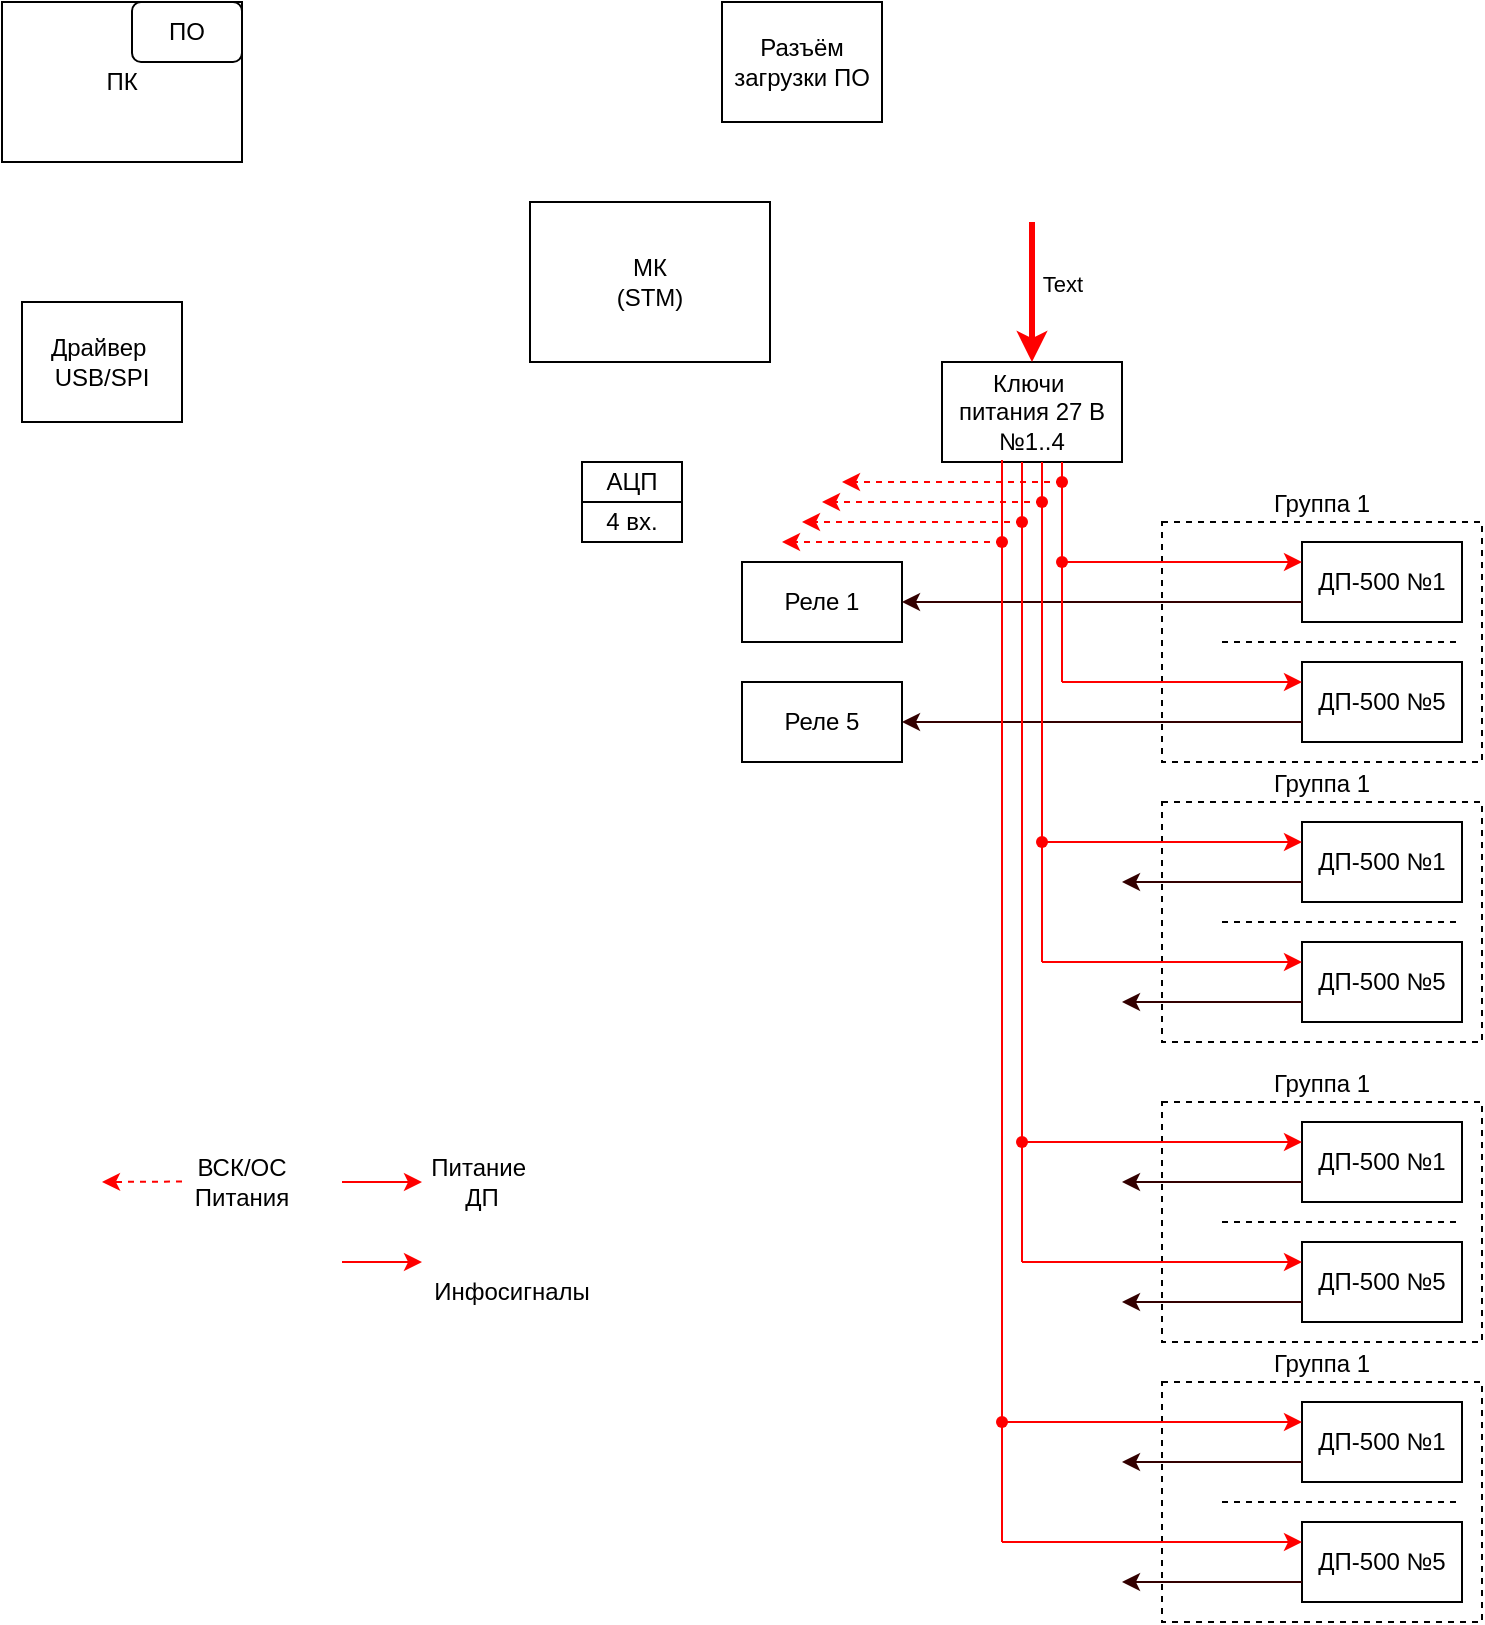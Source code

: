 <mxfile version="24.1.0" type="device" pages="2">
  <diagram name="Страница — 1" id="57ImjpiBeJmITJ-b1gT1">
    <mxGraphModel dx="1434" dy="844" grid="1" gridSize="10" guides="1" tooltips="1" connect="1" arrows="1" fold="1" page="1" pageScale="1" pageWidth="827" pageHeight="1169" math="0" shadow="0">
      <root>
        <mxCell id="0" />
        <mxCell id="1" parent="0" />
        <mxCell id="3___HTx6nFWbx_qsVSRL-15" value="Группа 1" style="rounded=0;whiteSpace=wrap;html=1;fillColor=none;dashed=1;verticalAlign=bottom;labelPosition=center;verticalLabelPosition=top;align=center;" parent="1" vertex="1">
          <mxGeometry x="610" y="270" width="160" height="120" as="geometry" />
        </mxCell>
        <mxCell id="3___HTx6nFWbx_qsVSRL-1" value="Драйвер&amp;nbsp;&lt;div&gt;USB/SPI&lt;/div&gt;" style="rounded=0;whiteSpace=wrap;html=1;" parent="1" vertex="1">
          <mxGeometry x="40" y="160" width="80" height="60" as="geometry" />
        </mxCell>
        <mxCell id="3___HTx6nFWbx_qsVSRL-2" value="ПК" style="rounded=0;whiteSpace=wrap;html=1;" parent="1" vertex="1">
          <mxGeometry x="30" y="10" width="120" height="80" as="geometry" />
        </mxCell>
        <mxCell id="3___HTx6nFWbx_qsVSRL-3" value="ПО" style="rounded=1;whiteSpace=wrap;html=1;" parent="1" vertex="1">
          <mxGeometry x="95" y="10" width="55" height="30" as="geometry" />
        </mxCell>
        <mxCell id="3___HTx6nFWbx_qsVSRL-4" value="МК&lt;div&gt;(STM)&lt;/div&gt;" style="rounded=0;whiteSpace=wrap;html=1;" parent="1" vertex="1">
          <mxGeometry x="294" y="110" width="120" height="80" as="geometry" />
        </mxCell>
        <mxCell id="3___HTx6nFWbx_qsVSRL-5" value="Ключи&amp;nbsp;&lt;div&gt;&lt;span style=&quot;background-color: initial;&quot;&gt;питания 27 В&lt;/span&gt;&lt;/div&gt;&lt;div&gt;№1..4&lt;span style=&quot;background-color: initial;&quot;&gt;&lt;br&gt;&lt;/span&gt;&lt;/div&gt;" style="rounded=0;whiteSpace=wrap;html=1;" parent="1" vertex="1">
          <mxGeometry x="500" y="190" width="90" height="50" as="geometry" />
        </mxCell>
        <mxCell id="3___HTx6nFWbx_qsVSRL-6" value="Реле 1" style="rounded=0;whiteSpace=wrap;html=1;" parent="1" vertex="1">
          <mxGeometry x="400" y="290" width="80" height="40" as="geometry" />
        </mxCell>
        <mxCell id="3___HTx6nFWbx_qsVSRL-7" value="ДП-500 №1" style="rounded=0;whiteSpace=wrap;html=1;" parent="1" vertex="1">
          <mxGeometry x="680" y="280" width="80" height="40" as="geometry" />
        </mxCell>
        <mxCell id="3___HTx6nFWbx_qsVSRL-10" value="ДП-500 №5" style="rounded=0;whiteSpace=wrap;html=1;" parent="1" vertex="1">
          <mxGeometry x="680" y="340" width="80" height="40" as="geometry" />
        </mxCell>
        <mxCell id="3___HTx6nFWbx_qsVSRL-11" value="" style="endArrow=none;dashed=1;html=1;rounded=0;" parent="1" edge="1">
          <mxGeometry width="50" height="50" relative="1" as="geometry">
            <mxPoint x="640" y="330" as="sourcePoint" />
            <mxPoint x="760" y="330" as="targetPoint" />
          </mxGeometry>
        </mxCell>
        <mxCell id="3___HTx6nFWbx_qsVSRL-16" value="" style="endArrow=classic;html=1;rounded=0;entryX=0;entryY=0.25;entryDx=0;entryDy=0;fontColor=#FF0000;strokeColor=#FF0000;" parent="1" target="3___HTx6nFWbx_qsVSRL-7" edge="1">
          <mxGeometry width="50" height="50" relative="1" as="geometry">
            <mxPoint x="560" y="290" as="sourcePoint" />
            <mxPoint x="570" y="290" as="targetPoint" />
          </mxGeometry>
        </mxCell>
        <mxCell id="3___HTx6nFWbx_qsVSRL-17" value="" style="endArrow=classic;html=1;rounded=0;entryX=0;entryY=0.25;entryDx=0;entryDy=0;fontColor=#FF0000;strokeColor=#FF0000;" parent="1" edge="1">
          <mxGeometry width="50" height="50" relative="1" as="geometry">
            <mxPoint x="560" y="350" as="sourcePoint" />
            <mxPoint x="680" y="350" as="targetPoint" />
          </mxGeometry>
        </mxCell>
        <mxCell id="3___HTx6nFWbx_qsVSRL-18" value="" style="endArrow=classic;html=1;rounded=0;fontColor=#FF0000;strokeColor=#330000;" parent="1" edge="1">
          <mxGeometry width="50" height="50" relative="1" as="geometry">
            <mxPoint x="680" y="310" as="sourcePoint" />
            <mxPoint x="480" y="310" as="targetPoint" />
          </mxGeometry>
        </mxCell>
        <mxCell id="3___HTx6nFWbx_qsVSRL-19" value="" style="endArrow=classic;html=1;rounded=0;fontColor=#FF0000;strokeColor=#330000;" parent="1" edge="1">
          <mxGeometry width="50" height="50" relative="1" as="geometry">
            <mxPoint x="680" y="370" as="sourcePoint" />
            <mxPoint x="480" y="370" as="targetPoint" />
          </mxGeometry>
        </mxCell>
        <mxCell id="3___HTx6nFWbx_qsVSRL-20" value="" style="endArrow=classic;html=1;rounded=0;fontColor=#FF0000;strokeColor=#FF0000;" parent="1" edge="1">
          <mxGeometry width="50" height="50" relative="1" as="geometry">
            <mxPoint x="200" y="600" as="sourcePoint" />
            <mxPoint x="240" y="600" as="targetPoint" />
          </mxGeometry>
        </mxCell>
        <mxCell id="3___HTx6nFWbx_qsVSRL-21" value="" style="endArrow=classic;html=1;rounded=0;fontColor=#FF0000;strokeColor=#FF0000;" parent="1" edge="1">
          <mxGeometry width="50" height="50" relative="1" as="geometry">
            <mxPoint x="200" y="640" as="sourcePoint" />
            <mxPoint x="240" y="640" as="targetPoint" />
          </mxGeometry>
        </mxCell>
        <mxCell id="3___HTx6nFWbx_qsVSRL-22" value="Питание&amp;nbsp;&lt;div&gt;ДП&lt;/div&gt;" style="text;html=1;align=center;verticalAlign=middle;whiteSpace=wrap;rounded=0;" parent="1" vertex="1">
          <mxGeometry x="240" y="585" width="60" height="30" as="geometry" />
        </mxCell>
        <mxCell id="3___HTx6nFWbx_qsVSRL-23" value="Инфосигналы" style="text;html=1;align=center;verticalAlign=middle;whiteSpace=wrap;rounded=0;" parent="1" vertex="1">
          <mxGeometry x="240" y="640" width="90" height="30" as="geometry" />
        </mxCell>
        <mxCell id="3___HTx6nFWbx_qsVSRL-24" value="" style="endArrow=none;html=1;rounded=0;strokeColor=#FF0000;" parent="1" source="3___HTx6nFWbx_qsVSRL-64" edge="1">
          <mxGeometry width="50" height="50" relative="1" as="geometry">
            <mxPoint x="560" y="350" as="sourcePoint" />
            <mxPoint x="560" y="240" as="targetPoint" />
          </mxGeometry>
        </mxCell>
        <mxCell id="3___HTx6nFWbx_qsVSRL-25" value="" style="shape=waypoint;sketch=0;fillStyle=solid;size=6;pointerEvents=1;points=[];fillColor=none;resizable=0;rotatable=0;perimeter=centerPerimeter;snapToPoint=1;strokeColor=#FF0000;" parent="1" vertex="1">
          <mxGeometry x="550" y="280" width="20" height="20" as="geometry" />
        </mxCell>
        <mxCell id="3___HTx6nFWbx_qsVSRL-27" value="Группа 1" style="rounded=0;whiteSpace=wrap;html=1;fillColor=none;dashed=1;verticalAlign=bottom;labelPosition=center;verticalLabelPosition=top;align=center;" parent="1" vertex="1">
          <mxGeometry x="610" y="410" width="160" height="120" as="geometry" />
        </mxCell>
        <mxCell id="3___HTx6nFWbx_qsVSRL-28" value="ДП-500 №1" style="rounded=0;whiteSpace=wrap;html=1;" parent="1" vertex="1">
          <mxGeometry x="680" y="420" width="80" height="40" as="geometry" />
        </mxCell>
        <mxCell id="3___HTx6nFWbx_qsVSRL-29" value="ДП-500 №5" style="rounded=0;whiteSpace=wrap;html=1;" parent="1" vertex="1">
          <mxGeometry x="680" y="480" width="80" height="40" as="geometry" />
        </mxCell>
        <mxCell id="3___HTx6nFWbx_qsVSRL-30" value="" style="endArrow=none;dashed=1;html=1;rounded=0;" parent="1" edge="1">
          <mxGeometry width="50" height="50" relative="1" as="geometry">
            <mxPoint x="640" y="470" as="sourcePoint" />
            <mxPoint x="760" y="470" as="targetPoint" />
          </mxGeometry>
        </mxCell>
        <mxCell id="3___HTx6nFWbx_qsVSRL-31" value="" style="endArrow=classic;html=1;rounded=0;entryX=0;entryY=0.25;entryDx=0;entryDy=0;fontColor=#FF0000;strokeColor=#FF0000;" parent="1" source="3___HTx6nFWbx_qsVSRL-36" target="3___HTx6nFWbx_qsVSRL-28" edge="1">
          <mxGeometry width="50" height="50" relative="1" as="geometry">
            <mxPoint x="560" y="430" as="sourcePoint" />
            <mxPoint x="570" y="430" as="targetPoint" />
          </mxGeometry>
        </mxCell>
        <mxCell id="3___HTx6nFWbx_qsVSRL-32" value="" style="endArrow=classic;html=1;rounded=0;entryX=0;entryY=0.25;entryDx=0;entryDy=0;fontColor=#FF0000;strokeColor=#FF0000;" parent="1" edge="1">
          <mxGeometry width="50" height="50" relative="1" as="geometry">
            <mxPoint x="550" y="490" as="sourcePoint" />
            <mxPoint x="680" y="490" as="targetPoint" />
          </mxGeometry>
        </mxCell>
        <mxCell id="3___HTx6nFWbx_qsVSRL-33" value="" style="endArrow=classic;html=1;rounded=0;entryX=0;entryY=0.25;entryDx=0;entryDy=0;fontColor=#FF0000;strokeColor=#330000;" parent="1" edge="1">
          <mxGeometry width="50" height="50" relative="1" as="geometry">
            <mxPoint x="680" y="450" as="sourcePoint" />
            <mxPoint x="590" y="450" as="targetPoint" />
          </mxGeometry>
        </mxCell>
        <mxCell id="3___HTx6nFWbx_qsVSRL-34" value="" style="endArrow=classic;html=1;rounded=0;entryX=0;entryY=0.25;entryDx=0;entryDy=0;fontColor=#FF0000;strokeColor=#330000;" parent="1" edge="1">
          <mxGeometry width="50" height="50" relative="1" as="geometry">
            <mxPoint x="680" y="510" as="sourcePoint" />
            <mxPoint x="590" y="510" as="targetPoint" />
          </mxGeometry>
        </mxCell>
        <mxCell id="3___HTx6nFWbx_qsVSRL-35" value="" style="endArrow=none;html=1;rounded=0;strokeColor=#FF0000;" parent="1" edge="1">
          <mxGeometry width="50" height="50" relative="1" as="geometry">
            <mxPoint x="550" y="490" as="sourcePoint" />
            <mxPoint x="550" y="240" as="targetPoint" />
          </mxGeometry>
        </mxCell>
        <mxCell id="3___HTx6nFWbx_qsVSRL-36" value="" style="shape=waypoint;sketch=0;fillStyle=solid;size=6;pointerEvents=1;points=[];fillColor=none;resizable=0;rotatable=0;perimeter=centerPerimeter;snapToPoint=1;strokeColor=#FF0000;" parent="1" vertex="1">
          <mxGeometry x="540" y="420" width="20" height="20" as="geometry" />
        </mxCell>
        <mxCell id="3___HTx6nFWbx_qsVSRL-37" value="Группа 1" style="rounded=0;whiteSpace=wrap;html=1;fillColor=none;dashed=1;verticalAlign=bottom;labelPosition=center;verticalLabelPosition=top;align=center;" parent="1" vertex="1">
          <mxGeometry x="610" y="560" width="160" height="120" as="geometry" />
        </mxCell>
        <mxCell id="3___HTx6nFWbx_qsVSRL-38" value="ДП-500 №1" style="rounded=0;whiteSpace=wrap;html=1;" parent="1" vertex="1">
          <mxGeometry x="680" y="570" width="80" height="40" as="geometry" />
        </mxCell>
        <mxCell id="3___HTx6nFWbx_qsVSRL-39" value="ДП-500 №5" style="rounded=0;whiteSpace=wrap;html=1;" parent="1" vertex="1">
          <mxGeometry x="680" y="630" width="80" height="40" as="geometry" />
        </mxCell>
        <mxCell id="3___HTx6nFWbx_qsVSRL-40" value="" style="endArrow=none;dashed=1;html=1;rounded=0;" parent="1" edge="1">
          <mxGeometry width="50" height="50" relative="1" as="geometry">
            <mxPoint x="640" y="620" as="sourcePoint" />
            <mxPoint x="760" y="620" as="targetPoint" />
          </mxGeometry>
        </mxCell>
        <mxCell id="3___HTx6nFWbx_qsVSRL-41" value="" style="endArrow=classic;html=1;rounded=0;entryX=0;entryY=0.25;entryDx=0;entryDy=0;fontColor=#FF0000;strokeColor=#FF0000;" parent="1" source="3___HTx6nFWbx_qsVSRL-46" target="3___HTx6nFWbx_qsVSRL-38" edge="1">
          <mxGeometry width="50" height="50" relative="1" as="geometry">
            <mxPoint x="560" y="580" as="sourcePoint" />
            <mxPoint x="570" y="580" as="targetPoint" />
          </mxGeometry>
        </mxCell>
        <mxCell id="3___HTx6nFWbx_qsVSRL-42" value="" style="endArrow=classic;html=1;rounded=0;entryX=0;entryY=0.25;entryDx=0;entryDy=0;fontColor=#FF0000;strokeColor=#FF0000;" parent="1" edge="1">
          <mxGeometry width="50" height="50" relative="1" as="geometry">
            <mxPoint x="540" y="640" as="sourcePoint" />
            <mxPoint x="680" y="640" as="targetPoint" />
          </mxGeometry>
        </mxCell>
        <mxCell id="3___HTx6nFWbx_qsVSRL-43" value="" style="endArrow=classic;html=1;rounded=0;entryX=0;entryY=0.25;entryDx=0;entryDy=0;fontColor=#FF0000;strokeColor=#330000;" parent="1" edge="1">
          <mxGeometry width="50" height="50" relative="1" as="geometry">
            <mxPoint x="680" y="600" as="sourcePoint" />
            <mxPoint x="590" y="600" as="targetPoint" />
          </mxGeometry>
        </mxCell>
        <mxCell id="3___HTx6nFWbx_qsVSRL-44" value="" style="endArrow=classic;html=1;rounded=0;entryX=0;entryY=0.25;entryDx=0;entryDy=0;fontColor=#FF0000;strokeColor=#330000;" parent="1" edge="1">
          <mxGeometry width="50" height="50" relative="1" as="geometry">
            <mxPoint x="680" y="660" as="sourcePoint" />
            <mxPoint x="590" y="660" as="targetPoint" />
          </mxGeometry>
        </mxCell>
        <mxCell id="3___HTx6nFWbx_qsVSRL-45" value="" style="endArrow=none;html=1;rounded=0;strokeColor=#FF0000;" parent="1" edge="1">
          <mxGeometry width="50" height="50" relative="1" as="geometry">
            <mxPoint x="540" y="640" as="sourcePoint" />
            <mxPoint x="540" y="240" as="targetPoint" />
          </mxGeometry>
        </mxCell>
        <mxCell id="3___HTx6nFWbx_qsVSRL-46" value="" style="shape=waypoint;sketch=0;fillStyle=solid;size=6;pointerEvents=1;points=[];fillColor=none;resizable=0;rotatable=0;perimeter=centerPerimeter;snapToPoint=1;strokeColor=#FF0000;" parent="1" vertex="1">
          <mxGeometry x="530" y="570" width="20" height="20" as="geometry" />
        </mxCell>
        <mxCell id="3___HTx6nFWbx_qsVSRL-47" value="Группа 1" style="rounded=0;whiteSpace=wrap;html=1;fillColor=none;dashed=1;verticalAlign=bottom;labelPosition=center;verticalLabelPosition=top;align=center;" parent="1" vertex="1">
          <mxGeometry x="610" y="700" width="160" height="120" as="geometry" />
        </mxCell>
        <mxCell id="3___HTx6nFWbx_qsVSRL-48" value="ДП-500 №1" style="rounded=0;whiteSpace=wrap;html=1;" parent="1" vertex="1">
          <mxGeometry x="680" y="710" width="80" height="40" as="geometry" />
        </mxCell>
        <mxCell id="3___HTx6nFWbx_qsVSRL-49" value="ДП-500 №5" style="rounded=0;whiteSpace=wrap;html=1;" parent="1" vertex="1">
          <mxGeometry x="680" y="770" width="80" height="40" as="geometry" />
        </mxCell>
        <mxCell id="3___HTx6nFWbx_qsVSRL-50" value="" style="endArrow=none;dashed=1;html=1;rounded=0;" parent="1" edge="1">
          <mxGeometry width="50" height="50" relative="1" as="geometry">
            <mxPoint x="640" y="760" as="sourcePoint" />
            <mxPoint x="760" y="760" as="targetPoint" />
          </mxGeometry>
        </mxCell>
        <mxCell id="3___HTx6nFWbx_qsVSRL-51" value="" style="endArrow=classic;html=1;rounded=0;entryX=0;entryY=0.25;entryDx=0;entryDy=0;fontColor=#FF0000;strokeColor=#FF0000;" parent="1" source="3___HTx6nFWbx_qsVSRL-56" target="3___HTx6nFWbx_qsVSRL-48" edge="1">
          <mxGeometry width="50" height="50" relative="1" as="geometry">
            <mxPoint x="560" y="720" as="sourcePoint" />
            <mxPoint x="570" y="720" as="targetPoint" />
          </mxGeometry>
        </mxCell>
        <mxCell id="3___HTx6nFWbx_qsVSRL-52" value="" style="endArrow=classic;html=1;rounded=0;entryX=0;entryY=0.25;entryDx=0;entryDy=0;fontColor=#FF0000;strokeColor=#FF0000;" parent="1" edge="1">
          <mxGeometry width="50" height="50" relative="1" as="geometry">
            <mxPoint x="530" y="780" as="sourcePoint" />
            <mxPoint x="680" y="780" as="targetPoint" />
          </mxGeometry>
        </mxCell>
        <mxCell id="3___HTx6nFWbx_qsVSRL-53" value="" style="endArrow=classic;html=1;rounded=0;entryX=0;entryY=0.25;entryDx=0;entryDy=0;fontColor=#FF0000;strokeColor=#330000;" parent="1" edge="1">
          <mxGeometry width="50" height="50" relative="1" as="geometry">
            <mxPoint x="680" y="740" as="sourcePoint" />
            <mxPoint x="590" y="740" as="targetPoint" />
          </mxGeometry>
        </mxCell>
        <mxCell id="3___HTx6nFWbx_qsVSRL-54" value="" style="endArrow=classic;html=1;rounded=0;entryX=0;entryY=0.25;entryDx=0;entryDy=0;fontColor=#FF0000;strokeColor=#330000;" parent="1" edge="1">
          <mxGeometry width="50" height="50" relative="1" as="geometry">
            <mxPoint x="680" y="800" as="sourcePoint" />
            <mxPoint x="590" y="800" as="targetPoint" />
          </mxGeometry>
        </mxCell>
        <mxCell id="3___HTx6nFWbx_qsVSRL-55" value="" style="endArrow=none;html=1;rounded=0;strokeColor=#FF0000;" parent="1" edge="1">
          <mxGeometry width="50" height="50" relative="1" as="geometry">
            <mxPoint x="530" y="780" as="sourcePoint" />
            <mxPoint x="530" y="239.048" as="targetPoint" />
          </mxGeometry>
        </mxCell>
        <mxCell id="3___HTx6nFWbx_qsVSRL-56" value="" style="shape=waypoint;sketch=0;fillStyle=solid;size=6;pointerEvents=1;points=[];fillColor=none;resizable=0;rotatable=0;perimeter=centerPerimeter;snapToPoint=1;strokeColor=#FF0000;" parent="1" vertex="1">
          <mxGeometry x="520" y="710" width="20" height="20" as="geometry" />
        </mxCell>
        <mxCell id="3___HTx6nFWbx_qsVSRL-57" value="" style="endArrow=classic;html=1;rounded=0;entryX=0.5;entryY=0;entryDx=0;entryDy=0;strokeColor=#FF0000;strokeWidth=3;" parent="1" target="3___HTx6nFWbx_qsVSRL-5" edge="1">
          <mxGeometry width="50" height="50" relative="1" as="geometry">
            <mxPoint x="545" y="120" as="sourcePoint" />
            <mxPoint x="600" y="70" as="targetPoint" />
          </mxGeometry>
        </mxCell>
        <mxCell id="3___HTx6nFWbx_qsVSRL-58" value="Text" style="edgeLabel;html=1;align=center;verticalAlign=middle;resizable=0;points=[];" parent="3___HTx6nFWbx_qsVSRL-57" vertex="1" connectable="0">
          <mxGeometry x="-0.132" y="1" relative="1" as="geometry">
            <mxPoint x="14" as="offset" />
          </mxGeometry>
        </mxCell>
        <mxCell id="3___HTx6nFWbx_qsVSRL-59" value="АЦП" style="rounded=0;whiteSpace=wrap;html=1;" parent="1" vertex="1">
          <mxGeometry x="320" y="240" width="50" height="20" as="geometry" />
        </mxCell>
        <mxCell id="3___HTx6nFWbx_qsVSRL-60" value="4 вх." style="rounded=0;whiteSpace=wrap;html=1;" parent="1" vertex="1">
          <mxGeometry x="320" y="260" width="50" height="20" as="geometry" />
        </mxCell>
        <mxCell id="3___HTx6nFWbx_qsVSRL-61" value="" style="endArrow=classic;html=1;rounded=0;strokeColor=#FF0000;dashed=1;" parent="1" edge="1">
          <mxGeometry width="50" height="50" relative="1" as="geometry">
            <mxPoint x="560" y="250" as="sourcePoint" />
            <mxPoint x="450" y="250" as="targetPoint" />
          </mxGeometry>
        </mxCell>
        <mxCell id="3___HTx6nFWbx_qsVSRL-62" value="" style="endArrow=classic;html=1;rounded=0;strokeColor=#FF0000;dashed=1;" parent="1" edge="1">
          <mxGeometry width="50" height="50" relative="1" as="geometry">
            <mxPoint x="120" y="599.76" as="sourcePoint" />
            <mxPoint x="80" y="600" as="targetPoint" />
          </mxGeometry>
        </mxCell>
        <mxCell id="3___HTx6nFWbx_qsVSRL-63" value="ВСК/ОС&lt;div&gt;Питания&lt;/div&gt;" style="text;html=1;align=center;verticalAlign=middle;whiteSpace=wrap;rounded=0;" parent="1" vertex="1">
          <mxGeometry x="120" y="585" width="60" height="30" as="geometry" />
        </mxCell>
        <mxCell id="3___HTx6nFWbx_qsVSRL-65" value="" style="endArrow=none;html=1;rounded=0;strokeColor=#FF0000;" parent="1" target="3___HTx6nFWbx_qsVSRL-64" edge="1">
          <mxGeometry width="50" height="50" relative="1" as="geometry">
            <mxPoint x="560" y="350" as="sourcePoint" />
            <mxPoint x="560" y="240" as="targetPoint" />
          </mxGeometry>
        </mxCell>
        <mxCell id="3___HTx6nFWbx_qsVSRL-64" value="" style="shape=waypoint;sketch=0;fillStyle=solid;size=6;pointerEvents=1;points=[];fillColor=none;resizable=0;rotatable=0;perimeter=centerPerimeter;snapToPoint=1;strokeColor=#FF0000;" parent="1" vertex="1">
          <mxGeometry x="550" y="240" width="20" height="20" as="geometry" />
        </mxCell>
        <mxCell id="3___HTx6nFWbx_qsVSRL-66" value="" style="endArrow=classic;html=1;rounded=0;strokeColor=#FF0000;dashed=1;" parent="1" edge="1">
          <mxGeometry width="50" height="50" relative="1" as="geometry">
            <mxPoint x="550" y="260" as="sourcePoint" />
            <mxPoint x="440" y="260" as="targetPoint" />
          </mxGeometry>
        </mxCell>
        <mxCell id="3___HTx6nFWbx_qsVSRL-67" value="" style="shape=waypoint;sketch=0;fillStyle=solid;size=6;pointerEvents=1;points=[];fillColor=none;resizable=0;rotatable=0;perimeter=centerPerimeter;snapToPoint=1;strokeColor=#FF0000;" parent="1" vertex="1">
          <mxGeometry x="540" y="250" width="20" height="20" as="geometry" />
        </mxCell>
        <mxCell id="3___HTx6nFWbx_qsVSRL-68" value="" style="endArrow=classic;html=1;rounded=0;strokeColor=#FF0000;dashed=1;" parent="1" edge="1">
          <mxGeometry width="50" height="50" relative="1" as="geometry">
            <mxPoint x="540" y="270" as="sourcePoint" />
            <mxPoint x="430" y="270" as="targetPoint" />
          </mxGeometry>
        </mxCell>
        <mxCell id="3___HTx6nFWbx_qsVSRL-69" value="" style="shape=waypoint;sketch=0;fillStyle=solid;size=6;pointerEvents=1;points=[];fillColor=none;resizable=0;rotatable=0;perimeter=centerPerimeter;snapToPoint=1;strokeColor=#FF0000;" parent="1" vertex="1">
          <mxGeometry x="530" y="260" width="20" height="20" as="geometry" />
        </mxCell>
        <mxCell id="3___HTx6nFWbx_qsVSRL-70" value="" style="endArrow=classic;html=1;rounded=0;strokeColor=#FF0000;dashed=1;" parent="1" edge="1">
          <mxGeometry width="50" height="50" relative="1" as="geometry">
            <mxPoint x="530" y="280" as="sourcePoint" />
            <mxPoint x="420" y="280" as="targetPoint" />
          </mxGeometry>
        </mxCell>
        <mxCell id="3___HTx6nFWbx_qsVSRL-71" value="" style="shape=waypoint;sketch=0;fillStyle=solid;size=6;pointerEvents=1;points=[];fillColor=none;resizable=0;rotatable=0;perimeter=centerPerimeter;snapToPoint=1;strokeColor=#FF0000;" parent="1" vertex="1">
          <mxGeometry x="520" y="270" width="20" height="20" as="geometry" />
        </mxCell>
        <mxCell id="3___HTx6nFWbx_qsVSRL-72" value="Реле 5" style="rounded=0;whiteSpace=wrap;html=1;" parent="1" vertex="1">
          <mxGeometry x="400" y="350" width="80" height="40" as="geometry" />
        </mxCell>
        <mxCell id="3___HTx6nFWbx_qsVSRL-73" value="&lt;div&gt;Разъём&lt;/div&gt;загрузки ПО" style="rounded=0;whiteSpace=wrap;html=1;" parent="1" vertex="1">
          <mxGeometry x="390" y="10" width="80" height="60" as="geometry" />
        </mxCell>
      </root>
    </mxGraphModel>
  </diagram>
  <diagram name="Копия Страница — 1" id="LDotNvmuVU3kYXkOHpVw">
    <mxGraphModel dx="1195" dy="703" grid="0" gridSize="10" guides="1" tooltips="1" connect="1" arrows="1" fold="1" page="1" pageScale="1" pageWidth="827" pageHeight="1169" math="0" shadow="0">
      <root>
        <mxCell id="ioHsVVSMv6HEaXAQA3IK-0" />
        <mxCell id="ioHsVVSMv6HEaXAQA3IK-1" parent="ioHsVVSMv6HEaXAQA3IK-0" />
        <mxCell id="kXp9v7Pjp5QSQNM3Q7uu-96" value="" style="rounded=0;whiteSpace=wrap;html=1;dashed=1;dashPattern=1 2;fillColor=none;" vertex="1" parent="ioHsVVSMv6HEaXAQA3IK-1">
          <mxGeometry x="32" y="310" width="748" height="428" as="geometry" />
        </mxCell>
        <mxCell id="ioHsVVSMv6HEaXAQA3IK-3" value="Драйвер&amp;nbsp;&lt;div&gt;USB/SPI&lt;/div&gt;" style="rounded=0;whiteSpace=wrap;html=1;" vertex="1" parent="ioHsVVSMv6HEaXAQA3IK-1">
          <mxGeometry x="80" y="400" width="80" height="60" as="geometry" />
        </mxCell>
        <mxCell id="ioHsVVSMv6HEaXAQA3IK-4" value="ПК" style="rounded=0;whiteSpace=wrap;html=1;" vertex="1" parent="ioHsVVSMv6HEaXAQA3IK-1">
          <mxGeometry x="220" y="50" width="120" height="110" as="geometry" />
        </mxCell>
        <mxCell id="ioHsVVSMv6HEaXAQA3IK-5" value="ПО_ПК" style="rounded=1;whiteSpace=wrap;html=1;" vertex="1" parent="ioHsVVSMv6HEaXAQA3IK-1">
          <mxGeometry x="255" y="50" width="55" height="30" as="geometry" />
        </mxCell>
        <mxCell id="ioHsVVSMv6HEaXAQA3IK-6" value="МК&lt;div&gt;(STM)&lt;/div&gt;" style="rounded=0;whiteSpace=wrap;html=1;" vertex="1" parent="ioHsVVSMv6HEaXAQA3IK-1">
          <mxGeometry x="220" y="390" width="120" height="180" as="geometry" />
        </mxCell>
        <mxCell id="ioHsVVSMv6HEaXAQA3IK-7" value="Ключи&amp;nbsp;&lt;div&gt;&lt;span style=&quot;background-color: initial;&quot;&gt;питания ДТ&lt;/span&gt;&lt;/div&gt;&lt;div&gt;№1..4&lt;span style=&quot;background-color: initial;&quot;&gt;&lt;br&gt;&lt;/span&gt;&lt;/div&gt;" style="rounded=0;whiteSpace=wrap;html=1;" vertex="1" parent="ioHsVVSMv6HEaXAQA3IK-1">
          <mxGeometry x="510" y="380" width="90" height="50" as="geometry" />
        </mxCell>
        <mxCell id="ioHsVVSMv6HEaXAQA3IK-8" value="АЦП №1&lt;div&gt;8 каналов&lt;/div&gt;" style="rounded=0;whiteSpace=wrap;html=1;" vertex="1" parent="ioHsVVSMv6HEaXAQA3IK-1">
          <mxGeometry x="440" y="510" width="80" height="40" as="geometry" />
        </mxCell>
        <mxCell id="ioHsVVSMv6HEaXAQA3IK-9" value="ДТ-500 №1...8" style="rounded=0;whiteSpace=wrap;html=1;" vertex="1" parent="ioHsVVSMv6HEaXAQA3IK-1">
          <mxGeometry x="690" y="500" width="80" height="40" as="geometry" />
        </mxCell>
        <mxCell id="ioHsVVSMv6HEaXAQA3IK-12" value="" style="endArrow=classic;html=1;rounded=0;entryX=0;entryY=0.25;entryDx=0;entryDy=0;fontColor=#FF0000;strokeColor=#FF0000;" edge="1" parent="ioHsVVSMv6HEaXAQA3IK-1" target="ioHsVVSMv6HEaXAQA3IK-9">
          <mxGeometry width="50" height="50" relative="1" as="geometry">
            <mxPoint x="570" y="510" as="sourcePoint" />
            <mxPoint x="580" y="510" as="targetPoint" />
          </mxGeometry>
        </mxCell>
        <mxCell id="ioHsVVSMv6HEaXAQA3IK-14" value="" style="endArrow=classic;html=1;rounded=0;fontColor=#FF0000;strokeColor=#330000;" edge="1" parent="ioHsVVSMv6HEaXAQA3IK-1">
          <mxGeometry width="50" height="50" relative="1" as="geometry">
            <mxPoint x="690" y="530" as="sourcePoint" />
            <mxPoint x="520" y="530" as="targetPoint" />
          </mxGeometry>
        </mxCell>
        <mxCell id="ioHsVVSMv6HEaXAQA3IK-16" value="" style="endArrow=classic;html=1;rounded=0;fontColor=#FF0000;strokeColor=#FF0000;" edge="1" parent="ioHsVVSMv6HEaXAQA3IK-1">
          <mxGeometry width="50" height="50" relative="1" as="geometry">
            <mxPoint x="230" y="1005" as="sourcePoint" />
            <mxPoint x="270" y="1005" as="targetPoint" />
          </mxGeometry>
        </mxCell>
        <mxCell id="ioHsVVSMv6HEaXAQA3IK-17" value="" style="endArrow=classic;html=1;rounded=0;fontColor=#FF0000;strokeColor=#FF0000;" edge="1" parent="ioHsVVSMv6HEaXAQA3IK-1">
          <mxGeometry width="50" height="50" relative="1" as="geometry">
            <mxPoint x="230" y="1045" as="sourcePoint" />
            <mxPoint x="270" y="1045" as="targetPoint" />
          </mxGeometry>
        </mxCell>
        <mxCell id="ioHsVVSMv6HEaXAQA3IK-18" value="Питание&amp;nbsp;&lt;div&gt;ДП&lt;/div&gt;" style="text;html=1;align=center;verticalAlign=middle;whiteSpace=wrap;rounded=0;" vertex="1" parent="ioHsVVSMv6HEaXAQA3IK-1">
          <mxGeometry x="270" y="990" width="60" height="30" as="geometry" />
        </mxCell>
        <mxCell id="ioHsVVSMv6HEaXAQA3IK-19" value="Инфосигналы" style="text;html=1;align=center;verticalAlign=middle;whiteSpace=wrap;rounded=0;" vertex="1" parent="ioHsVVSMv6HEaXAQA3IK-1">
          <mxGeometry x="270" y="1045" width="90" height="30" as="geometry" />
        </mxCell>
        <mxCell id="ioHsVVSMv6HEaXAQA3IK-20" value="" style="endArrow=none;html=1;rounded=0;strokeColor=#FF0000;" edge="1" parent="ioHsVVSMv6HEaXAQA3IK-1" source="ioHsVVSMv6HEaXAQA3IK-60">
          <mxGeometry width="50" height="50" relative="1" as="geometry">
            <mxPoint x="570" y="540" as="sourcePoint" />
            <mxPoint x="570" y="430" as="targetPoint" />
          </mxGeometry>
        </mxCell>
        <mxCell id="ioHsVVSMv6HEaXAQA3IK-30" value="" style="endArrow=none;html=1;rounded=0;strokeColor=#FF0000;" edge="1" parent="ioHsVVSMv6HEaXAQA3IK-1">
          <mxGeometry width="50" height="50" relative="1" as="geometry">
            <mxPoint x="560" y="570" as="sourcePoint" />
            <mxPoint x="560" y="430" as="targetPoint" />
          </mxGeometry>
        </mxCell>
        <mxCell id="ioHsVVSMv6HEaXAQA3IK-40" value="" style="endArrow=none;html=1;rounded=0;strokeColor=#FF0000;" edge="1" parent="ioHsVVSMv6HEaXAQA3IK-1">
          <mxGeometry width="50" height="50" relative="1" as="geometry">
            <mxPoint x="550" y="630" as="sourcePoint" />
            <mxPoint x="550" y="430" as="targetPoint" />
          </mxGeometry>
        </mxCell>
        <mxCell id="ioHsVVSMv6HEaXAQA3IK-50" value="" style="endArrow=none;html=1;rounded=0;strokeColor=#FF0000;" edge="1" parent="ioHsVVSMv6HEaXAQA3IK-1">
          <mxGeometry width="50" height="50" relative="1" as="geometry">
            <mxPoint x="540" y="690" as="sourcePoint" />
            <mxPoint x="540" y="429.048" as="targetPoint" />
          </mxGeometry>
        </mxCell>
        <mxCell id="ioHsVVSMv6HEaXAQA3IK-52" value="" style="endArrow=classic;html=1;rounded=0;entryX=0.5;entryY=0;entryDx=0;entryDy=0;strokeColor=#FF0000;strokeWidth=3;exitX=0.5;exitY=1;exitDx=0;exitDy=0;" edge="1" parent="ioHsVVSMv6HEaXAQA3IK-1" target="ioHsVVSMv6HEaXAQA3IK-7" source="kXp9v7Pjp5QSQNM3Q7uu-49">
          <mxGeometry width="50" height="50" relative="1" as="geometry">
            <mxPoint x="555" y="310" as="sourcePoint" />
            <mxPoint x="610" y="260" as="targetPoint" />
          </mxGeometry>
        </mxCell>
        <mxCell id="ioHsVVSMv6HEaXAQA3IK-54" value="АЦПx4" style="rounded=0;whiteSpace=wrap;html=1;" vertex="1" parent="ioHsVVSMv6HEaXAQA3IK-1">
          <mxGeometry x="300" y="445" width="40" height="20" as="geometry" />
        </mxCell>
        <mxCell id="ioHsVVSMv6HEaXAQA3IK-56" value="" style="endArrow=classic;html=1;rounded=0;strokeColor=#FF0000;dashed=1;" edge="1" parent="ioHsVVSMv6HEaXAQA3IK-1">
          <mxGeometry width="50" height="50" relative="1" as="geometry">
            <mxPoint x="570" y="440" as="sourcePoint" />
            <mxPoint x="440" y="440" as="targetPoint" />
          </mxGeometry>
        </mxCell>
        <mxCell id="ioHsVVSMv6HEaXAQA3IK-57" value="" style="endArrow=classic;html=1;rounded=0;strokeColor=#FF0000;dashed=1;" edge="1" parent="ioHsVVSMv6HEaXAQA3IK-1">
          <mxGeometry width="50" height="50" relative="1" as="geometry">
            <mxPoint x="150" y="1004.76" as="sourcePoint" />
            <mxPoint x="110" y="1005" as="targetPoint" />
          </mxGeometry>
        </mxCell>
        <mxCell id="ioHsVVSMv6HEaXAQA3IK-58" value="ВСК/ОС&lt;div&gt;Питания&lt;/div&gt;" style="text;html=1;align=center;verticalAlign=middle;whiteSpace=wrap;rounded=0;" vertex="1" parent="ioHsVVSMv6HEaXAQA3IK-1">
          <mxGeometry x="150" y="990" width="60" height="30" as="geometry" />
        </mxCell>
        <mxCell id="ioHsVVSMv6HEaXAQA3IK-59" value="" style="endArrow=none;html=1;rounded=0;strokeColor=#FF0000;" edge="1" parent="ioHsVVSMv6HEaXAQA3IK-1" target="ioHsVVSMv6HEaXAQA3IK-60">
          <mxGeometry width="50" height="50" relative="1" as="geometry">
            <mxPoint x="570" y="510" as="sourcePoint" />
            <mxPoint x="570" y="430" as="targetPoint" />
          </mxGeometry>
        </mxCell>
        <mxCell id="ioHsVVSMv6HEaXAQA3IK-60" value="" style="shape=waypoint;sketch=0;fillStyle=solid;size=6;pointerEvents=1;points=[];fillColor=none;resizable=0;rotatable=0;perimeter=centerPerimeter;snapToPoint=1;strokeColor=#FF0000;" vertex="1" parent="ioHsVVSMv6HEaXAQA3IK-1">
          <mxGeometry x="560" y="430" width="20" height="20" as="geometry" />
        </mxCell>
        <mxCell id="ioHsVVSMv6HEaXAQA3IK-61" value="" style="endArrow=classic;html=1;rounded=0;strokeColor=#FF0000;dashed=1;" edge="1" parent="ioHsVVSMv6HEaXAQA3IK-1">
          <mxGeometry width="50" height="50" relative="1" as="geometry">
            <mxPoint x="560" y="450" as="sourcePoint" />
            <mxPoint x="440" y="450" as="targetPoint" />
          </mxGeometry>
        </mxCell>
        <mxCell id="ioHsVVSMv6HEaXAQA3IK-62" value="" style="shape=waypoint;sketch=0;fillStyle=solid;size=6;pointerEvents=1;points=[];fillColor=none;resizable=0;rotatable=0;perimeter=centerPerimeter;snapToPoint=1;strokeColor=#FF0000;" vertex="1" parent="ioHsVVSMv6HEaXAQA3IK-1">
          <mxGeometry x="550" y="440" width="20" height="20" as="geometry" />
        </mxCell>
        <mxCell id="ioHsVVSMv6HEaXAQA3IK-63" value="" style="endArrow=classic;html=1;rounded=0;strokeColor=#FF0000;dashed=1;" edge="1" parent="ioHsVVSMv6HEaXAQA3IK-1">
          <mxGeometry width="50" height="50" relative="1" as="geometry">
            <mxPoint x="550" y="460" as="sourcePoint" />
            <mxPoint x="440" y="460" as="targetPoint" />
          </mxGeometry>
        </mxCell>
        <mxCell id="ioHsVVSMv6HEaXAQA3IK-64" value="" style="shape=waypoint;sketch=0;fillStyle=solid;size=6;pointerEvents=1;points=[];fillColor=none;resizable=0;rotatable=0;perimeter=centerPerimeter;snapToPoint=1;strokeColor=#FF0000;" vertex="1" parent="ioHsVVSMv6HEaXAQA3IK-1">
          <mxGeometry x="540" y="450" width="20" height="20" as="geometry" />
        </mxCell>
        <mxCell id="ioHsVVSMv6HEaXAQA3IK-65" value="" style="endArrow=classic;html=1;rounded=0;strokeColor=#FF0000;dashed=1;" edge="1" parent="ioHsVVSMv6HEaXAQA3IK-1">
          <mxGeometry width="50" height="50" relative="1" as="geometry">
            <mxPoint x="540" y="470" as="sourcePoint" />
            <mxPoint x="440" y="470" as="targetPoint" />
          </mxGeometry>
        </mxCell>
        <mxCell id="ioHsVVSMv6HEaXAQA3IK-66" value="" style="shape=waypoint;sketch=0;fillStyle=solid;size=6;pointerEvents=1;points=[];fillColor=none;resizable=0;rotatable=0;perimeter=centerPerimeter;snapToPoint=1;strokeColor=#FF0000;" vertex="1" parent="ioHsVVSMv6HEaXAQA3IK-1">
          <mxGeometry x="530" y="460" width="20" height="20" as="geometry" />
        </mxCell>
        <mxCell id="ioHsVVSMv6HEaXAQA3IK-68" value="&lt;div&gt;Разъём&lt;/div&gt;загрузки ПО" style="rounded=0;whiteSpace=wrap;html=1;" vertex="1" parent="ioHsVVSMv6HEaXAQA3IK-1">
          <mxGeometry x="200" y="280" width="80" height="60" as="geometry" />
        </mxCell>
        <mxCell id="kXp9v7Pjp5QSQNM3Q7uu-13" value="" style="endArrow=none;html=1;rounded=0;" edge="1" parent="ioHsVVSMv6HEaXAQA3IK-1">
          <mxGeometry width="50" height="50" relative="1" as="geometry">
            <mxPoint x="660" y="540" as="sourcePoint" />
            <mxPoint x="680" y="520" as="targetPoint" />
          </mxGeometry>
        </mxCell>
        <mxCell id="kXp9v7Pjp5QSQNM3Q7uu-14" value="8" style="text;html=1;align=center;verticalAlign=middle;whiteSpace=wrap;rounded=0;" vertex="1" parent="ioHsVVSMv6HEaXAQA3IK-1">
          <mxGeometry x="665" y="540" width="15" height="10" as="geometry" />
        </mxCell>
        <mxCell id="kXp9v7Pjp5QSQNM3Q7uu-17" value="ДТ-500 №9...16" style="rounded=0;whiteSpace=wrap;html=1;" vertex="1" parent="ioHsVVSMv6HEaXAQA3IK-1">
          <mxGeometry x="690" y="560" width="80" height="40" as="geometry" />
        </mxCell>
        <mxCell id="kXp9v7Pjp5QSQNM3Q7uu-18" value="" style="endArrow=classic;html=1;rounded=0;entryX=0;entryY=0.25;entryDx=0;entryDy=0;fontColor=#FF0000;strokeColor=#FF0000;" edge="1" parent="ioHsVVSMv6HEaXAQA3IK-1" target="kXp9v7Pjp5QSQNM3Q7uu-17">
          <mxGeometry width="50" height="50" relative="1" as="geometry">
            <mxPoint x="560" y="570" as="sourcePoint" />
            <mxPoint x="580" y="570" as="targetPoint" />
          </mxGeometry>
        </mxCell>
        <mxCell id="kXp9v7Pjp5QSQNM3Q7uu-19" value="" style="endArrow=classic;html=1;rounded=0;fontColor=#FF0000;strokeColor=#330000;" edge="1" parent="ioHsVVSMv6HEaXAQA3IK-1">
          <mxGeometry width="50" height="50" relative="1" as="geometry">
            <mxPoint x="690" y="590" as="sourcePoint" />
            <mxPoint x="520" y="590" as="targetPoint" />
          </mxGeometry>
        </mxCell>
        <mxCell id="kXp9v7Pjp5QSQNM3Q7uu-20" value="" style="endArrow=none;html=1;rounded=0;" edge="1" parent="ioHsVVSMv6HEaXAQA3IK-1">
          <mxGeometry width="50" height="50" relative="1" as="geometry">
            <mxPoint x="660" y="600" as="sourcePoint" />
            <mxPoint x="680" y="580" as="targetPoint" />
          </mxGeometry>
        </mxCell>
        <mxCell id="kXp9v7Pjp5QSQNM3Q7uu-21" value="8" style="text;html=1;align=center;verticalAlign=middle;whiteSpace=wrap;rounded=0;" vertex="1" parent="ioHsVVSMv6HEaXAQA3IK-1">
          <mxGeometry x="665" y="600" width="15" height="10" as="geometry" />
        </mxCell>
        <mxCell id="kXp9v7Pjp5QSQNM3Q7uu-22" value="ДТ-500 №17...24" style="rounded=0;whiteSpace=wrap;html=1;" vertex="1" parent="ioHsVVSMv6HEaXAQA3IK-1">
          <mxGeometry x="690" y="620" width="80" height="40" as="geometry" />
        </mxCell>
        <mxCell id="kXp9v7Pjp5QSQNM3Q7uu-23" value="" style="endArrow=classic;html=1;rounded=0;entryX=0;entryY=0.25;entryDx=0;entryDy=0;fontColor=#FF0000;strokeColor=#FF0000;" edge="1" parent="ioHsVVSMv6HEaXAQA3IK-1" target="kXp9v7Pjp5QSQNM3Q7uu-22">
          <mxGeometry width="50" height="50" relative="1" as="geometry">
            <mxPoint x="550" y="630" as="sourcePoint" />
            <mxPoint x="580" y="630" as="targetPoint" />
          </mxGeometry>
        </mxCell>
        <mxCell id="kXp9v7Pjp5QSQNM3Q7uu-24" value="" style="endArrow=classic;html=1;rounded=0;fontColor=#FF0000;strokeColor=#330000;" edge="1" parent="ioHsVVSMv6HEaXAQA3IK-1">
          <mxGeometry width="50" height="50" relative="1" as="geometry">
            <mxPoint x="690" y="650" as="sourcePoint" />
            <mxPoint x="520" y="650" as="targetPoint" />
          </mxGeometry>
        </mxCell>
        <mxCell id="kXp9v7Pjp5QSQNM3Q7uu-25" value="" style="endArrow=none;html=1;rounded=0;" edge="1" parent="ioHsVVSMv6HEaXAQA3IK-1">
          <mxGeometry width="50" height="50" relative="1" as="geometry">
            <mxPoint x="660" y="660" as="sourcePoint" />
            <mxPoint x="680" y="640" as="targetPoint" />
          </mxGeometry>
        </mxCell>
        <mxCell id="kXp9v7Pjp5QSQNM3Q7uu-26" value="8" style="text;html=1;align=center;verticalAlign=middle;whiteSpace=wrap;rounded=0;" vertex="1" parent="ioHsVVSMv6HEaXAQA3IK-1">
          <mxGeometry x="665" y="660" width="15" height="10" as="geometry" />
        </mxCell>
        <mxCell id="kXp9v7Pjp5QSQNM3Q7uu-27" value="ДТ-500 №25...32" style="rounded=0;whiteSpace=wrap;html=1;" vertex="1" parent="ioHsVVSMv6HEaXAQA3IK-1">
          <mxGeometry x="690" y="680" width="80" height="40" as="geometry" />
        </mxCell>
        <mxCell id="kXp9v7Pjp5QSQNM3Q7uu-28" value="" style="endArrow=classic;html=1;rounded=0;entryX=0;entryY=0.25;entryDx=0;entryDy=0;fontColor=#FF0000;strokeColor=#FF0000;" edge="1" parent="ioHsVVSMv6HEaXAQA3IK-1" target="kXp9v7Pjp5QSQNM3Q7uu-27">
          <mxGeometry width="50" height="50" relative="1" as="geometry">
            <mxPoint x="540" y="690" as="sourcePoint" />
            <mxPoint x="580" y="690" as="targetPoint" />
          </mxGeometry>
        </mxCell>
        <mxCell id="kXp9v7Pjp5QSQNM3Q7uu-29" value="" style="endArrow=classic;html=1;rounded=0;fontColor=#FF0000;strokeColor=#330000;" edge="1" parent="ioHsVVSMv6HEaXAQA3IK-1">
          <mxGeometry width="50" height="50" relative="1" as="geometry">
            <mxPoint x="690" y="710" as="sourcePoint" />
            <mxPoint x="520" y="710" as="targetPoint" />
          </mxGeometry>
        </mxCell>
        <mxCell id="kXp9v7Pjp5QSQNM3Q7uu-30" value="" style="endArrow=none;html=1;rounded=0;" edge="1" parent="ioHsVVSMv6HEaXAQA3IK-1">
          <mxGeometry width="50" height="50" relative="1" as="geometry">
            <mxPoint x="660" y="720" as="sourcePoint" />
            <mxPoint x="680" y="700" as="targetPoint" />
          </mxGeometry>
        </mxCell>
        <mxCell id="kXp9v7Pjp5QSQNM3Q7uu-31" value="8" style="text;html=1;align=center;verticalAlign=middle;whiteSpace=wrap;rounded=0;" vertex="1" parent="ioHsVVSMv6HEaXAQA3IK-1">
          <mxGeometry x="665" y="720" width="15" height="10" as="geometry" />
        </mxCell>
        <mxCell id="kXp9v7Pjp5QSQNM3Q7uu-32" value="АЦП №2&lt;div&gt;8 каналов&lt;/div&gt;" style="rounded=0;whiteSpace=wrap;html=1;" vertex="1" parent="ioHsVVSMv6HEaXAQA3IK-1">
          <mxGeometry x="440" y="570" width="80" height="40" as="geometry" />
        </mxCell>
        <mxCell id="kXp9v7Pjp5QSQNM3Q7uu-33" value="АЦП №3&lt;div&gt;8 каналов&lt;/div&gt;" style="rounded=0;whiteSpace=wrap;html=1;" vertex="1" parent="ioHsVVSMv6HEaXAQA3IK-1">
          <mxGeometry x="440" y="630" width="80" height="40" as="geometry" />
        </mxCell>
        <mxCell id="kXp9v7Pjp5QSQNM3Q7uu-34" value="АЦП №4&lt;div&gt;8 каналов&lt;/div&gt;" style="rounded=0;whiteSpace=wrap;html=1;" vertex="1" parent="ioHsVVSMv6HEaXAQA3IK-1">
          <mxGeometry x="440" y="690" width="80" height="40" as="geometry" />
        </mxCell>
        <mxCell id="kXp9v7Pjp5QSQNM3Q7uu-35" value="" style="endArrow=classic;html=1;rounded=0;fontColor=#FF0000;strokeColor=#330000;" edge="1" parent="ioHsVVSMv6HEaXAQA3IK-1" source="kXp9v7Pjp5QSQNM3Q7uu-36">
          <mxGeometry width="50" height="50" relative="1" as="geometry">
            <mxPoint x="440" y="529.76" as="sourcePoint" />
            <mxPoint x="340" y="530" as="targetPoint" />
          </mxGeometry>
        </mxCell>
        <mxCell id="kXp9v7Pjp5QSQNM3Q7uu-48" value="SPI&lt;div&gt;(4CS)&lt;/div&gt;" style="edgeLabel;html=1;align=center;verticalAlign=middle;resizable=0;points=[];" vertex="1" connectable="0" parent="kXp9v7Pjp5QSQNM3Q7uu-35">
          <mxGeometry x="-0.092" y="-1" relative="1" as="geometry">
            <mxPoint x="-3" y="-19" as="offset" />
          </mxGeometry>
        </mxCell>
        <mxCell id="kXp9v7Pjp5QSQNM3Q7uu-37" value="" style="endArrow=classic;html=1;rounded=0;fontColor=#FF0000;strokeColor=#330000;startArrow=none;startFill=0;endFill=1;" edge="1" parent="ioHsVVSMv6HEaXAQA3IK-1" source="kXp9v7Pjp5QSQNM3Q7uu-36">
          <mxGeometry width="50" height="50" relative="1" as="geometry">
            <mxPoint x="270" y="529.76" as="sourcePoint" />
            <mxPoint x="440" y="529.76" as="targetPoint" />
          </mxGeometry>
        </mxCell>
        <mxCell id="kXp9v7Pjp5QSQNM3Q7uu-36" value="" style="shape=waypoint;sketch=0;fillStyle=solid;size=6;pointerEvents=1;points=[];fillColor=none;resizable=0;rotatable=0;perimeter=centerPerimeter;snapToPoint=1;strokeColor=#330000;" vertex="1" parent="ioHsVVSMv6HEaXAQA3IK-1">
          <mxGeometry x="390" y="520" width="20" height="20" as="geometry" />
        </mxCell>
        <mxCell id="kXp9v7Pjp5QSQNM3Q7uu-39" value="" style="endArrow=none;html=1;rounded=0;fontColor=#FF0000;strokeColor=#330000;exitDx=0;exitDy=0;endFill=0;" edge="1" parent="ioHsVVSMv6HEaXAQA3IK-1" source="kXp9v7Pjp5QSQNM3Q7uu-44" target="kXp9v7Pjp5QSQNM3Q7uu-36">
          <mxGeometry width="50" height="50" relative="1" as="geometry">
            <mxPoint x="410" y="540" as="sourcePoint" />
            <mxPoint x="280" y="539.76" as="targetPoint" />
            <Array as="points" />
          </mxGeometry>
        </mxCell>
        <mxCell id="kXp9v7Pjp5QSQNM3Q7uu-40" value="" style="endArrow=none;html=1;rounded=0;fontColor=#FF0000;strokeColor=#330000;exitDx=0;exitDy=0;endFill=0;" edge="1" parent="ioHsVVSMv6HEaXAQA3IK-1" source="kXp9v7Pjp5QSQNM3Q7uu-46">
          <mxGeometry width="50" height="50" relative="1" as="geometry">
            <mxPoint x="440" y="650" as="sourcePoint" />
            <mxPoint x="400" y="590" as="targetPoint" />
            <Array as="points" />
          </mxGeometry>
        </mxCell>
        <mxCell id="kXp9v7Pjp5QSQNM3Q7uu-41" value="" style="endArrow=classic;html=1;rounded=0;fontColor=#FF0000;strokeColor=#330000;exitX=0;exitY=0.5;exitDx=0;exitDy=0;endFill=1;" edge="1" parent="ioHsVVSMv6HEaXAQA3IK-1">
          <mxGeometry width="50" height="50" relative="1" as="geometry">
            <mxPoint x="400" y="650" as="sourcePoint" />
            <mxPoint x="440" y="710" as="targetPoint" />
            <Array as="points">
              <mxPoint x="400" y="710" />
            </Array>
          </mxGeometry>
        </mxCell>
        <mxCell id="kXp9v7Pjp5QSQNM3Q7uu-45" value="" style="endArrow=classic;html=1;rounded=0;fontColor=#FF0000;strokeColor=#330000;endFill=1;entryX=0;entryY=0.5;entryDx=0;entryDy=0;" edge="1" parent="ioHsVVSMv6HEaXAQA3IK-1" source="kXp9v7Pjp5QSQNM3Q7uu-44" target="kXp9v7Pjp5QSQNM3Q7uu-32">
          <mxGeometry width="50" height="50" relative="1" as="geometry">
            <mxPoint x="400" y="530" as="sourcePoint" />
            <mxPoint x="440" y="590" as="targetPoint" />
            <Array as="points">
              <mxPoint x="400" y="590" />
            </Array>
          </mxGeometry>
        </mxCell>
        <mxCell id="kXp9v7Pjp5QSQNM3Q7uu-44" value="" style="shape=waypoint;sketch=0;fillStyle=solid;size=6;pointerEvents=1;points=[];fillColor=none;resizable=0;rotatable=0;perimeter=centerPerimeter;snapToPoint=1;strokeColor=#330000;" vertex="1" parent="ioHsVVSMv6HEaXAQA3IK-1">
          <mxGeometry x="390" y="580" width="20" height="20" as="geometry" />
        </mxCell>
        <mxCell id="kXp9v7Pjp5QSQNM3Q7uu-47" value="" style="endArrow=classic;html=1;rounded=0;fontColor=#FF0000;strokeColor=#330000;endFill=1;" edge="1" parent="ioHsVVSMv6HEaXAQA3IK-1" source="kXp9v7Pjp5QSQNM3Q7uu-46">
          <mxGeometry width="50" height="50" relative="1" as="geometry">
            <mxPoint x="400" y="590" as="sourcePoint" />
            <mxPoint x="440" y="650" as="targetPoint" />
            <Array as="points">
              <mxPoint x="400" y="650" />
            </Array>
          </mxGeometry>
        </mxCell>
        <mxCell id="kXp9v7Pjp5QSQNM3Q7uu-46" value="" style="shape=waypoint;sketch=0;fillStyle=solid;size=6;pointerEvents=1;points=[];fillColor=none;resizable=0;rotatable=0;perimeter=centerPerimeter;snapToPoint=1;strokeColor=#330000;" vertex="1" parent="ioHsVVSMv6HEaXAQA3IK-1">
          <mxGeometry x="390" y="640" width="20" height="20" as="geometry" />
        </mxCell>
        <mxCell id="kXp9v7Pjp5QSQNM3Q7uu-49" value="&lt;div&gt;Разъём&lt;/div&gt;&lt;div&gt;Питания ДТ&lt;/div&gt;" style="rounded=0;whiteSpace=wrap;html=1;" vertex="1" parent="ioHsVVSMv6HEaXAQA3IK-1">
          <mxGeometry x="510" y="280" width="90" height="60" as="geometry" />
        </mxCell>
        <mxCell id="kXp9v7Pjp5QSQNM3Q7uu-50" value="&lt;div&gt;Разъём&lt;/div&gt;&lt;div&gt;USB&lt;/div&gt;" style="rounded=0;whiteSpace=wrap;html=1;" vertex="1" parent="ioHsVVSMv6HEaXAQA3IK-1">
          <mxGeometry x="80" y="280" width="80" height="60" as="geometry" />
        </mxCell>
        <mxCell id="kXp9v7Pjp5QSQNM3Q7uu-51" value="ПО_МК" style="rounded=1;whiteSpace=wrap;html=1;" vertex="1" parent="ioHsVVSMv6HEaXAQA3IK-1">
          <mxGeometry x="252.5" y="390" width="55" height="30" as="geometry" />
        </mxCell>
        <mxCell id="kXp9v7Pjp5QSQNM3Q7uu-52" value="" style="shape=curlyBracket;whiteSpace=wrap;html=1;rounded=1;labelPosition=left;verticalLabelPosition=middle;align=right;verticalAlign=middle;size=0.5;" vertex="1" parent="ioHsVVSMv6HEaXAQA3IK-1">
          <mxGeometry x="420" y="430" width="20" height="50" as="geometry" />
        </mxCell>
        <mxCell id="kXp9v7Pjp5QSQNM3Q7uu-53" value="" style="endArrow=classic;html=1;rounded=0;strokeColor=#FF0000;dashed=1;" edge="1" parent="ioHsVVSMv6HEaXAQA3IK-1">
          <mxGeometry width="50" height="50" relative="1" as="geometry">
            <mxPoint x="420" y="454.86" as="sourcePoint" />
            <mxPoint x="340" y="455" as="targetPoint" />
          </mxGeometry>
        </mxCell>
        <mxCell id="kXp9v7Pjp5QSQNM3Q7uu-54" value="" style="endArrow=classic;html=1;rounded=0;entryX=0;entryY=0.5;entryDx=0;entryDy=0;" edge="1" parent="ioHsVVSMv6HEaXAQA3IK-1" target="ioHsVVSMv6HEaXAQA3IK-7">
          <mxGeometry width="50" height="50" relative="1" as="geometry">
            <mxPoint x="340" y="405" as="sourcePoint" />
            <mxPoint x="460" y="310" as="targetPoint" />
          </mxGeometry>
        </mxCell>
        <mxCell id="kXp9v7Pjp5QSQNM3Q7uu-55" value="Управление&lt;div&gt;(4GPIO)&lt;/div&gt;" style="edgeLabel;html=1;align=center;verticalAlign=middle;resizable=0;points=[];" vertex="1" connectable="0" parent="kXp9v7Pjp5QSQNM3Q7uu-54">
          <mxGeometry x="-0.288" relative="1" as="geometry">
            <mxPoint x="14" y="-15" as="offset" />
          </mxGeometry>
        </mxCell>
        <mxCell id="kXp9v7Pjp5QSQNM3Q7uu-56" value="" style="endArrow=classic;startArrow=classic;html=1;rounded=0;entryX=0;entryY=0.25;entryDx=0;entryDy=0;" edge="1" parent="ioHsVVSMv6HEaXAQA3IK-1" target="ioHsVVSMv6HEaXAQA3IK-6">
          <mxGeometry width="50" height="50" relative="1" as="geometry">
            <mxPoint x="160" y="435" as="sourcePoint" />
            <mxPoint x="220" y="310" as="targetPoint" />
          </mxGeometry>
        </mxCell>
        <mxCell id="kXp9v7Pjp5QSQNM3Q7uu-58" value="SPI" style="edgeLabel;html=1;align=center;verticalAlign=middle;resizable=0;points=[];" vertex="1" connectable="0" parent="kXp9v7Pjp5QSQNM3Q7uu-56">
          <mxGeometry x="-0.093" y="-2" relative="1" as="geometry">
            <mxPoint y="-17" as="offset" />
          </mxGeometry>
        </mxCell>
        <mxCell id="kXp9v7Pjp5QSQNM3Q7uu-57" value="" style="endArrow=classic;startArrow=classic;html=1;rounded=0;entryX=0.5;entryY=1;entryDx=0;entryDy=0;exitX=0.5;exitY=0;exitDx=0;exitDy=0;" edge="1" parent="ioHsVVSMv6HEaXAQA3IK-1" source="ioHsVVSMv6HEaXAQA3IK-3" target="kXp9v7Pjp5QSQNM3Q7uu-50">
          <mxGeometry width="50" height="50" relative="1" as="geometry">
            <mxPoint x="120" y="370" as="sourcePoint" />
            <mxPoint x="180" y="370" as="targetPoint" />
          </mxGeometry>
        </mxCell>
        <mxCell id="kXp9v7Pjp5QSQNM3Q7uu-59" value="USB" style="edgeLabel;html=1;align=center;verticalAlign=middle;resizable=0;points=[];" vertex="1" connectable="0" parent="kXp9v7Pjp5QSQNM3Q7uu-57">
          <mxGeometry x="0.033" y="-2" relative="1" as="geometry">
            <mxPoint x="18" as="offset" />
          </mxGeometry>
        </mxCell>
        <mxCell id="kXp9v7Pjp5QSQNM3Q7uu-60" value="Вторичное питание" style="rounded=0;whiteSpace=wrap;html=1;" vertex="1" parent="ioHsVVSMv6HEaXAQA3IK-1">
          <mxGeometry x="80" y="600" width="80" height="60" as="geometry" />
        </mxCell>
        <mxCell id="kXp9v7Pjp5QSQNM3Q7uu-61" value="" style="endArrow=none;startArrow=classic;html=1;rounded=0;entryX=0.25;entryY=1;entryDx=0;entryDy=0;exitX=0.5;exitY=0;exitDx=0;exitDy=0;endFill=0;" edge="1" parent="ioHsVVSMv6HEaXAQA3IK-1" source="kXp9v7Pjp5QSQNM3Q7uu-60" target="kXp9v7Pjp5QSQNM3Q7uu-50">
          <mxGeometry width="50" height="50" relative="1" as="geometry">
            <mxPoint x="30" y="460" as="sourcePoint" />
            <mxPoint x="30" y="400" as="targetPoint" />
            <Array as="points">
              <mxPoint x="120" y="550" />
              <mxPoint x="40" y="550" />
              <mxPoint x="40" y="370" />
              <mxPoint x="100" y="370" />
            </Array>
          </mxGeometry>
        </mxCell>
        <mxCell id="kXp9v7Pjp5QSQNM3Q7uu-62" value="+5В" style="edgeLabel;html=1;align=center;verticalAlign=middle;resizable=0;points=[];" vertex="1" connectable="0" parent="kXp9v7Pjp5QSQNM3Q7uu-61">
          <mxGeometry x="0.033" y="-2" relative="1" as="geometry">
            <mxPoint x="18" as="offset" />
          </mxGeometry>
        </mxCell>
        <mxCell id="kXp9v7Pjp5QSQNM3Q7uu-65" value="" style="endArrow=classic;html=1;rounded=0;exitX=1;exitY=0.5;exitDx=0;exitDy=0;entryX=0.5;entryY=1;entryDx=0;entryDy=0;strokeColor=#FFB366;" edge="1" parent="ioHsVVSMv6HEaXAQA3IK-1" source="kXp9v7Pjp5QSQNM3Q7uu-60" target="ioHsVVSMv6HEaXAQA3IK-6">
          <mxGeometry width="50" height="50" relative="1" as="geometry">
            <mxPoint x="330" y="680" as="sourcePoint" />
            <mxPoint x="380" y="630" as="targetPoint" />
            <Array as="points">
              <mxPoint x="280" y="630" />
            </Array>
          </mxGeometry>
        </mxCell>
        <mxCell id="kXp9v7Pjp5QSQNM3Q7uu-66" value="" style="endArrow=classic;html=1;rounded=0;exitDx=0;exitDy=0;entryX=0;entryY=0.75;entryDx=0;entryDy=0;strokeColor=#FFB366;" edge="1" parent="ioHsVVSMv6HEaXAQA3IK-1" source="kXp9v7Pjp5QSQNM3Q7uu-92" target="ioHsVVSMv6HEaXAQA3IK-8">
          <mxGeometry width="50" height="50" relative="1" as="geometry">
            <mxPoint x="150" y="730" as="sourcePoint" />
            <mxPoint x="270" y="670" as="targetPoint" />
            <Array as="points">
              <mxPoint x="370" y="540" />
            </Array>
          </mxGeometry>
        </mxCell>
        <mxCell id="kXp9v7Pjp5QSQNM3Q7uu-67" value="" style="endArrow=classic;html=1;rounded=0;entryX=0;entryY=0.75;entryDx=0;entryDy=0;strokeColor=#FFB366;" edge="1" parent="ioHsVVSMv6HEaXAQA3IK-1" target="kXp9v7Pjp5QSQNM3Q7uu-32">
          <mxGeometry width="50" height="50" relative="1" as="geometry">
            <mxPoint x="370" y="600" as="sourcePoint" />
            <mxPoint x="330" y="600" as="targetPoint" />
          </mxGeometry>
        </mxCell>
        <mxCell id="kXp9v7Pjp5QSQNM3Q7uu-68" value="" style="endArrow=classic;html=1;rounded=0;entryX=0;entryY=0.75;entryDx=0;entryDy=0;strokeColor=#FFB366;" edge="1" parent="ioHsVVSMv6HEaXAQA3IK-1" source="kXp9v7Pjp5QSQNM3Q7uu-94" target="kXp9v7Pjp5QSQNM3Q7uu-33">
          <mxGeometry width="50" height="50" relative="1" as="geometry">
            <mxPoint x="370" y="660" as="sourcePoint" />
            <mxPoint x="440" y="665" as="targetPoint" />
          </mxGeometry>
        </mxCell>
        <mxCell id="kXp9v7Pjp5QSQNM3Q7uu-69" value="" style="endArrow=classic;html=1;rounded=0;entryX=0;entryY=0.75;entryDx=0;entryDy=0;strokeColor=#FFB366;" edge="1" parent="ioHsVVSMv6HEaXAQA3IK-1">
          <mxGeometry width="50" height="50" relative="1" as="geometry">
            <mxPoint x="370" y="720" as="sourcePoint" />
            <mxPoint x="440" y="720" as="targetPoint" />
          </mxGeometry>
        </mxCell>
        <mxCell id="kXp9v7Pjp5QSQNM3Q7uu-70" value="" style="endArrow=classic;startArrow=classic;html=1;rounded=0;entryX=0.5;entryY=0;entryDx=0;entryDy=0;exitX=0.5;exitY=1;exitDx=0;exitDy=0;" edge="1" parent="ioHsVVSMv6HEaXAQA3IK-1" source="ioHsVVSMv6HEaXAQA3IK-68">
          <mxGeometry width="50" height="50" relative="1" as="geometry">
            <mxPoint x="220" y="370" as="sourcePoint" />
            <mxPoint x="240" y="390" as="targetPoint" />
          </mxGeometry>
        </mxCell>
        <mxCell id="kXp9v7Pjp5QSQNM3Q7uu-72" value="&lt;div&gt;Разъём&lt;/div&gt;отладки ПО" style="rounded=0;whiteSpace=wrap;html=1;" vertex="1" parent="ioHsVVSMv6HEaXAQA3IK-1">
          <mxGeometry x="280" y="280" width="80" height="60" as="geometry" />
        </mxCell>
        <mxCell id="kXp9v7Pjp5QSQNM3Q7uu-73" value="" style="endArrow=classic;startArrow=classic;html=1;rounded=0;entryX=0.5;entryY=0;entryDx=0;entryDy=0;exitX=0.5;exitY=1;exitDx=0;exitDy=0;" edge="1" parent="ioHsVVSMv6HEaXAQA3IK-1" source="kXp9v7Pjp5QSQNM3Q7uu-72">
          <mxGeometry width="50" height="50" relative="1" as="geometry">
            <mxPoint x="300" y="370" as="sourcePoint" />
            <mxPoint x="320" y="390" as="targetPoint" />
          </mxGeometry>
        </mxCell>
        <mxCell id="kXp9v7Pjp5QSQNM3Q7uu-78" value="SPI&lt;div&gt;4xCS&lt;/div&gt;" style="rounded=0;whiteSpace=wrap;html=1;" vertex="1" parent="ioHsVVSMv6HEaXAQA3IK-1">
          <mxGeometry x="300" y="515" width="40" height="30" as="geometry" />
        </mxCell>
        <mxCell id="kXp9v7Pjp5QSQNM3Q7uu-79" value="SPI" style="rounded=0;whiteSpace=wrap;html=1;" vertex="1" parent="ioHsVVSMv6HEaXAQA3IK-1">
          <mxGeometry x="220" y="425" width="40" height="20" as="geometry" />
        </mxCell>
        <mxCell id="kXp9v7Pjp5QSQNM3Q7uu-80" value="GPIO&lt;div&gt;x4&lt;/div&gt;" style="rounded=0;whiteSpace=wrap;html=1;" vertex="1" parent="ioHsVVSMv6HEaXAQA3IK-1">
          <mxGeometry x="310" y="390" width="30" height="30" as="geometry" />
        </mxCell>
        <mxCell id="kXp9v7Pjp5QSQNM3Q7uu-81" value="&lt;table class=&quot;NormalTable&quot;&gt;&lt;tbody&gt;&lt;tr&gt;&lt;td style=&quot;border-left-style:none;border-bottom-style:none;border-right-style:none;border-top-style:none;&quot; width=&quot;200&quot;&gt;&lt;span class=&quot;fontstyle0&quot;&gt;Источник постоянного тока&lt;/span&gt;&lt;/td&gt;&lt;/tr&gt;&lt;/tbody&gt;&lt;/table&gt;для питания ДТ" style="rounded=0;whiteSpace=wrap;html=1;" vertex="1" parent="ioHsVVSMv6HEaXAQA3IK-1">
          <mxGeometry x="495" y="140" width="120" height="80" as="geometry" />
        </mxCell>
        <mxCell id="kXp9v7Pjp5QSQNM3Q7uu-83" value="USB1" style="rounded=0;whiteSpace=wrap;html=1;" vertex="1" parent="ioHsVVSMv6HEaXAQA3IK-1">
          <mxGeometry x="220" y="130" width="45" height="20" as="geometry" />
        </mxCell>
        <mxCell id="kXp9v7Pjp5QSQNM3Q7uu-85" value="" style="endArrow=classic;startArrow=classic;html=1;rounded=0;exitX=0.5;exitY=0;exitDx=0;exitDy=0;entryX=0;entryY=0.5;entryDx=0;entryDy=0;" edge="1" parent="ioHsVVSMv6HEaXAQA3IK-1" source="kXp9v7Pjp5QSQNM3Q7uu-50" target="kXp9v7Pjp5QSQNM3Q7uu-83">
          <mxGeometry width="50" height="50" relative="1" as="geometry">
            <mxPoint x="120" y="240" as="sourcePoint" />
            <mxPoint x="170" y="190" as="targetPoint" />
            <Array as="points">
              <mxPoint x="120" y="140" />
            </Array>
          </mxGeometry>
        </mxCell>
        <mxCell id="kXp9v7Pjp5QSQNM3Q7uu-86" value="&lt;table class=&quot;NormalTable&quot;&gt;&lt;tbody&gt;&lt;tr&gt;&lt;td style=&quot;border-left-style:none;border-bottom-style:none;border-right-style:none;border-top-style:none;&quot; width=&quot;200&quot;&gt;&lt;span class=&quot;fontstyle0&quot;&gt;Источник постоянного измеряемого тока&lt;/span&gt;&lt;/td&gt;&lt;/tr&gt;&lt;/tbody&gt;&lt;/table&gt;" style="rounded=0;whiteSpace=wrap;html=1;" vertex="1" parent="ioHsVVSMv6HEaXAQA3IK-1">
          <mxGeometry x="495" y="40" width="120" height="80" as="geometry" />
        </mxCell>
        <mxCell id="kXp9v7Pjp5QSQNM3Q7uu-87" value="USB2" style="rounded=0;whiteSpace=wrap;html=1;" vertex="1" parent="ioHsVVSMv6HEaXAQA3IK-1">
          <mxGeometry x="295" y="110" width="45" height="20" as="geometry" />
        </mxCell>
        <mxCell id="kXp9v7Pjp5QSQNM3Q7uu-88" value="USB3" style="rounded=0;whiteSpace=wrap;html=1;" vertex="1" parent="ioHsVVSMv6HEaXAQA3IK-1">
          <mxGeometry x="295" y="130" width="45" height="20" as="geometry" />
        </mxCell>
        <mxCell id="kXp9v7Pjp5QSQNM3Q7uu-89" value="" style="endArrow=classic;startArrow=classic;html=1;rounded=0;exitX=1;exitY=0.5;exitDx=0;exitDy=0;entryX=0;entryY=0.5;entryDx=0;entryDy=0;" edge="1" parent="ioHsVVSMv6HEaXAQA3IK-1" source="kXp9v7Pjp5QSQNM3Q7uu-87" target="kXp9v7Pjp5QSQNM3Q7uu-86">
          <mxGeometry width="50" height="50" relative="1" as="geometry">
            <mxPoint x="390" y="50" as="sourcePoint" />
            <mxPoint x="440" as="targetPoint" />
            <Array as="points">
              <mxPoint x="380" y="120" />
              <mxPoint x="380" y="80" />
            </Array>
          </mxGeometry>
        </mxCell>
        <mxCell id="kXp9v7Pjp5QSQNM3Q7uu-90" value="" style="endArrow=classic;startArrow=classic;html=1;rounded=0;exitX=1;exitY=0.5;exitDx=0;exitDy=0;entryX=0;entryY=0.5;entryDx=0;entryDy=0;" edge="1" parent="ioHsVVSMv6HEaXAQA3IK-1" source="kXp9v7Pjp5QSQNM3Q7uu-88" target="kXp9v7Pjp5QSQNM3Q7uu-81">
          <mxGeometry width="50" height="50" relative="1" as="geometry">
            <mxPoint x="370" y="240" as="sourcePoint" />
            <mxPoint x="420" y="190" as="targetPoint" />
            <Array as="points">
              <mxPoint x="380" y="140" />
              <mxPoint x="380" y="180" />
            </Array>
          </mxGeometry>
        </mxCell>
        <mxCell id="kXp9v7Pjp5QSQNM3Q7uu-91" value="" style="endArrow=classic;html=1;rounded=0;entryX=0.5;entryY=0;entryDx=0;entryDy=0;strokeColor=#FF0000;strokeWidth=3;exitX=0.5;exitY=1;exitDx=0;exitDy=0;" edge="1" parent="ioHsVVSMv6HEaXAQA3IK-1" source="kXp9v7Pjp5QSQNM3Q7uu-81">
          <mxGeometry width="50" height="50" relative="1" as="geometry">
            <mxPoint x="554.66" y="240" as="sourcePoint" />
            <mxPoint x="554.66" y="280" as="targetPoint" />
          </mxGeometry>
        </mxCell>
        <mxCell id="kXp9v7Pjp5QSQNM3Q7uu-93" value="" style="endArrow=none;html=1;rounded=0;exitX=0.5;exitY=1;exitDx=0;exitDy=0;entryDx=0;entryDy=0;strokeColor=#FFB366;endFill=0;" edge="1" parent="ioHsVVSMv6HEaXAQA3IK-1" source="kXp9v7Pjp5QSQNM3Q7uu-60" target="kXp9v7Pjp5QSQNM3Q7uu-92">
          <mxGeometry width="50" height="50" relative="1" as="geometry">
            <mxPoint x="120" y="660" as="sourcePoint" />
            <mxPoint x="440" y="540" as="targetPoint" />
            <Array as="points">
              <mxPoint x="120" y="720" />
              <mxPoint x="370" y="720" />
            </Array>
          </mxGeometry>
        </mxCell>
        <mxCell id="kXp9v7Pjp5QSQNM3Q7uu-92" value="" style="shape=waypoint;sketch=0;fillStyle=solid;size=6;pointerEvents=1;points=[];fillColor=none;resizable=0;rotatable=0;perimeter=centerPerimeter;snapToPoint=1;strokeColor=#FFB366;" vertex="1" parent="ioHsVVSMv6HEaXAQA3IK-1">
          <mxGeometry x="360" y="590" width="20" height="20" as="geometry" />
        </mxCell>
        <mxCell id="kXp9v7Pjp5QSQNM3Q7uu-95" value="" style="endArrow=classic;html=1;rounded=0;entryDx=0;entryDy=0;strokeColor=#FFB366;" edge="1" parent="ioHsVVSMv6HEaXAQA3IK-1" target="kXp9v7Pjp5QSQNM3Q7uu-94">
          <mxGeometry width="50" height="50" relative="1" as="geometry">
            <mxPoint x="370" y="660" as="sourcePoint" />
            <mxPoint x="440" y="660" as="targetPoint" />
          </mxGeometry>
        </mxCell>
        <mxCell id="kXp9v7Pjp5QSQNM3Q7uu-94" value="" style="shape=waypoint;sketch=0;fillStyle=solid;size=6;pointerEvents=1;points=[];fillColor=none;resizable=0;rotatable=0;perimeter=centerPerimeter;snapToPoint=1;strokeColor=#FFB366;" vertex="1" parent="ioHsVVSMv6HEaXAQA3IK-1">
          <mxGeometry x="360" y="650" width="20" height="20" as="geometry" />
        </mxCell>
      </root>
    </mxGraphModel>
  </diagram>
</mxfile>
